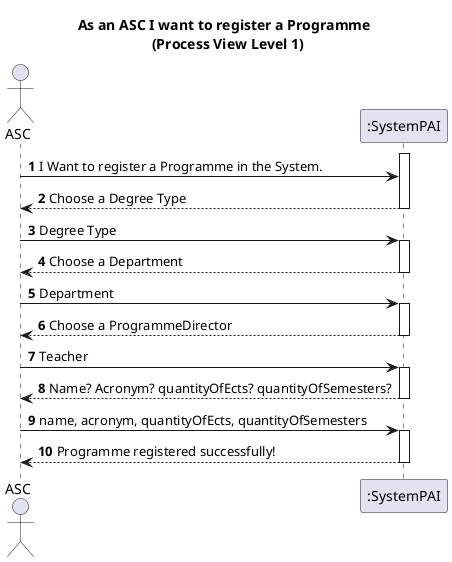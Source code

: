 @startuml
autonumber

title As an ASC I want to register a Programme \n (Process View Level 1)

actor ASC as Admin
participant ":SystemPAI" as System

activate System
Admin -> System  : I Want to register a Programme in the System.

System --> Admin --: Choose a Degree Type

Admin -> System  ++: Degree Type

System --> Admin --: Choose a Department

Admin -> System  ++: Department

System --> Admin --: Choose a ProgrammeDirector

Admin -> System  ++: Teacher

System --> Admin  --: Name? Acronym? quantityOfEcts? quantityOfSemesters?

Admin -> System  ++: name, acronym, quantityOfEcts, quantityOfSemesters

System --> Admin  : Programme registered successfully!
deactivate System
@enduml